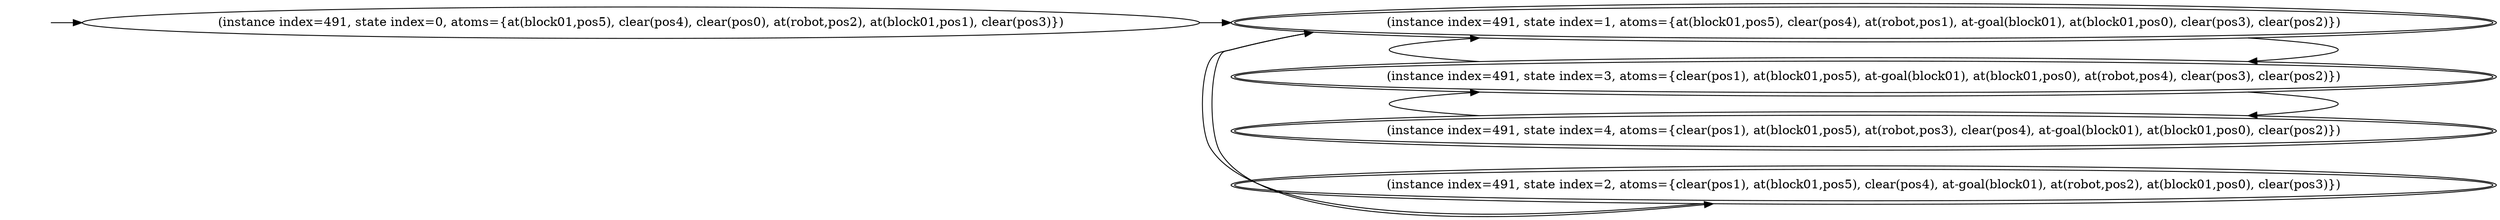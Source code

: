digraph {
rankdir="LR"
s0[label="(instance index=491, state index=0, atoms={at(block01,pos5), clear(pos4), clear(pos0), at(robot,pos2), at(block01,pos1), clear(pos3)})"]
s1[peripheries=2,label="(instance index=491, state index=1, atoms={at(block01,pos5), clear(pos4), at(robot,pos1), at-goal(block01), at(block01,pos0), clear(pos3), clear(pos2)})"]
s2[peripheries=2,label="(instance index=491, state index=2, atoms={clear(pos1), at(block01,pos5), clear(pos4), at-goal(block01), at(robot,pos2), at(block01,pos0), clear(pos3)})"]
s3[peripheries=2,label="(instance index=491, state index=3, atoms={clear(pos1), at(block01,pos5), at-goal(block01), at(block01,pos0), at(robot,pos4), clear(pos3), clear(pos2)})"]
s4[peripheries=2,label="(instance index=491, state index=4, atoms={clear(pos1), at(block01,pos5), at(robot,pos3), clear(pos4), at-goal(block01), at(block01,pos0), clear(pos2)})"]
Dangling [ label = "", style = invis ]
{ rank = same; Dangling }
Dangling -> s0
{ rank = same; s0}
{ rank = same; s1,s2,s3,s4}
{
s0->s1
}
{
s1->s3
s1->s2
s2->s1
s3->s4
s3->s1
s4->s3
}
}
